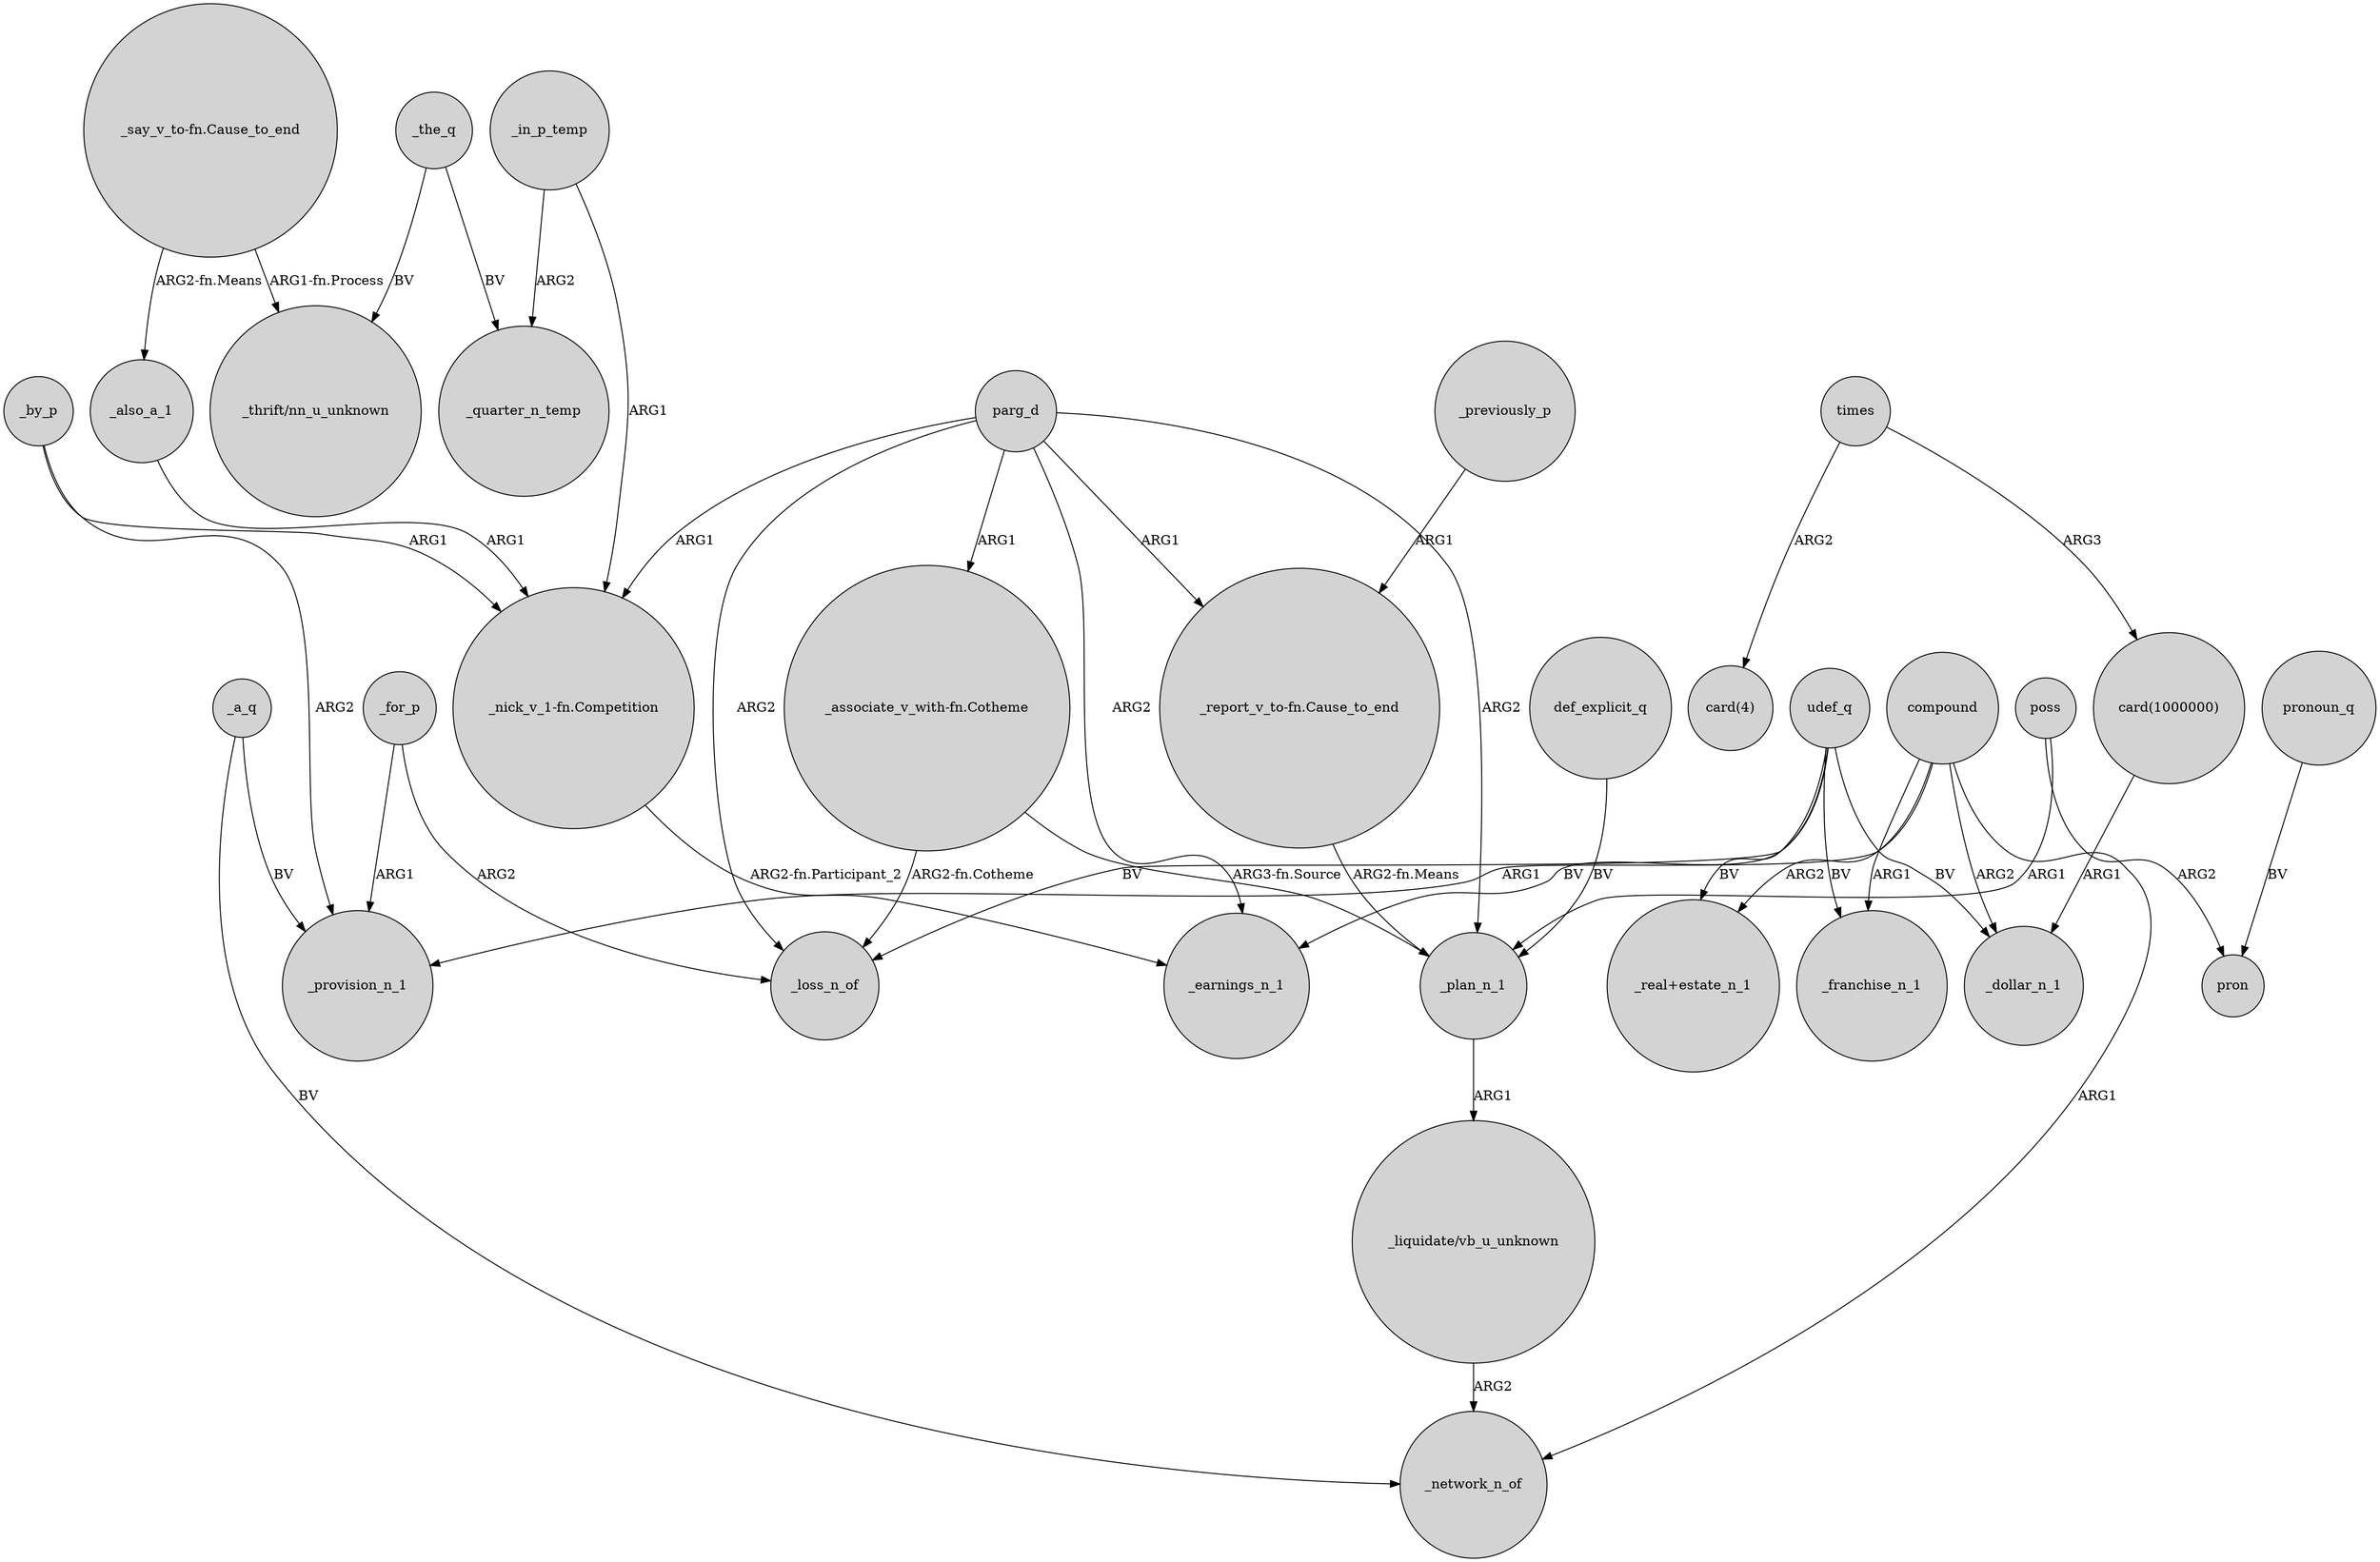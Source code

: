 digraph {
	node [shape=circle style=filled]
	_for_p -> _provision_n_1 [label=ARG1]
	_in_p_temp -> _quarter_n_temp [label=ARG2]
	parg_d -> _loss_n_of [label=ARG2]
	"_associate_v_with-fn.Cotheme" -> _loss_n_of [label="ARG2-fn.Cotheme"]
	_in_p_temp -> "_nick_v_1-fn.Competition" [label=ARG1]
	_a_q -> _provision_n_1 [label=BV]
	def_explicit_q -> _plan_n_1 [label=BV]
	"_nick_v_1-fn.Competition" -> _earnings_n_1 [label="ARG2-fn.Participant_2"]
	_the_q -> _quarter_n_temp [label=BV]
	_plan_n_1 -> "_liquidate/vb_u_unknown" [label=ARG1]
	times -> "card(1000000)" [label=ARG3]
	parg_d -> _plan_n_1 [label=ARG2]
	_also_a_1 -> "_nick_v_1-fn.Competition" [label=ARG1]
	compound -> _dollar_n_1 [label=ARG2]
	compound -> _provision_n_1 [label=ARG1]
	compound -> "_real+estate_n_1" [label=ARG2]
	parg_d -> "_nick_v_1-fn.Competition" [label=ARG1]
	pronoun_q -> pron [label=BV]
	_the_q -> "_thrift/nn_u_unknown" [label=BV]
	_by_p -> "_nick_v_1-fn.Competition" [label=ARG1]
	poss -> pron [label=ARG2]
	_by_p -> _provision_n_1 [label=ARG2]
	_a_q -> _network_n_of [label=BV]
	times -> "card(4)" [label=ARG2]
	poss -> _plan_n_1 [label=ARG1]
	udef_q -> _earnings_n_1 [label=BV]
	parg_d -> "_associate_v_with-fn.Cotheme" [label=ARG1]
	"_say_v_to-fn.Cause_to_end" -> _also_a_1 [label="ARG2-fn.Means"]
	compound -> _network_n_of [label=ARG1]
	"_associate_v_with-fn.Cotheme" -> _plan_n_1 [label="ARG3-fn.Source"]
	udef_q -> _loss_n_of [label=BV]
	udef_q -> _dollar_n_1 [label=BV]
	"card(1000000)" -> _dollar_n_1 [label=ARG1]
	"_say_v_to-fn.Cause_to_end" -> "_thrift/nn_u_unknown" [label="ARG1-fn.Process"]
	"_report_v_to-fn.Cause_to_end" -> _plan_n_1 [label="ARG2-fn.Means"]
	"_liquidate/vb_u_unknown" -> _network_n_of [label=ARG2]
	_for_p -> _loss_n_of [label=ARG2]
	parg_d -> "_report_v_to-fn.Cause_to_end" [label=ARG1]
	udef_q -> "_real+estate_n_1" [label=BV]
	_previously_p -> "_report_v_to-fn.Cause_to_end" [label=ARG1]
	compound -> _franchise_n_1 [label=ARG1]
	udef_q -> _franchise_n_1 [label=BV]
	parg_d -> _earnings_n_1 [label=ARG2]
}
